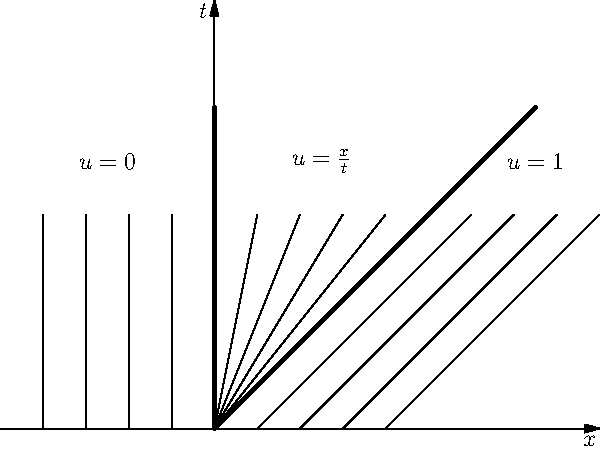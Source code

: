 import graph;
size(300,0);

xaxis("$x$", -1, Arrow);
yaxis("$t$", 0, 2.0, Arrow);

real T = 1;
real dx = 0.2;
int i;
for(i=0; i<5; ++i)
{
   real x1 = i*dx;
   real x2 = x1 + T;
   draw((x1,0)--(x2,T));
   draw((-x1,0)--(-x1,T));
   draw((0,0)--(x1,T));
}

pen pt = linewidth(2);
pen ps = linewidth(1.5);

draw((0,0)--(1.5*T,1.5*T), pt);
draw((0,0)--(0,1.5*T), pt);

label("$u=0$", (-0.5,1.25));
label("$u=1$", (+1.5,1.25));
label("$u = \frac{x}{t}$", (0.5,1.25));
